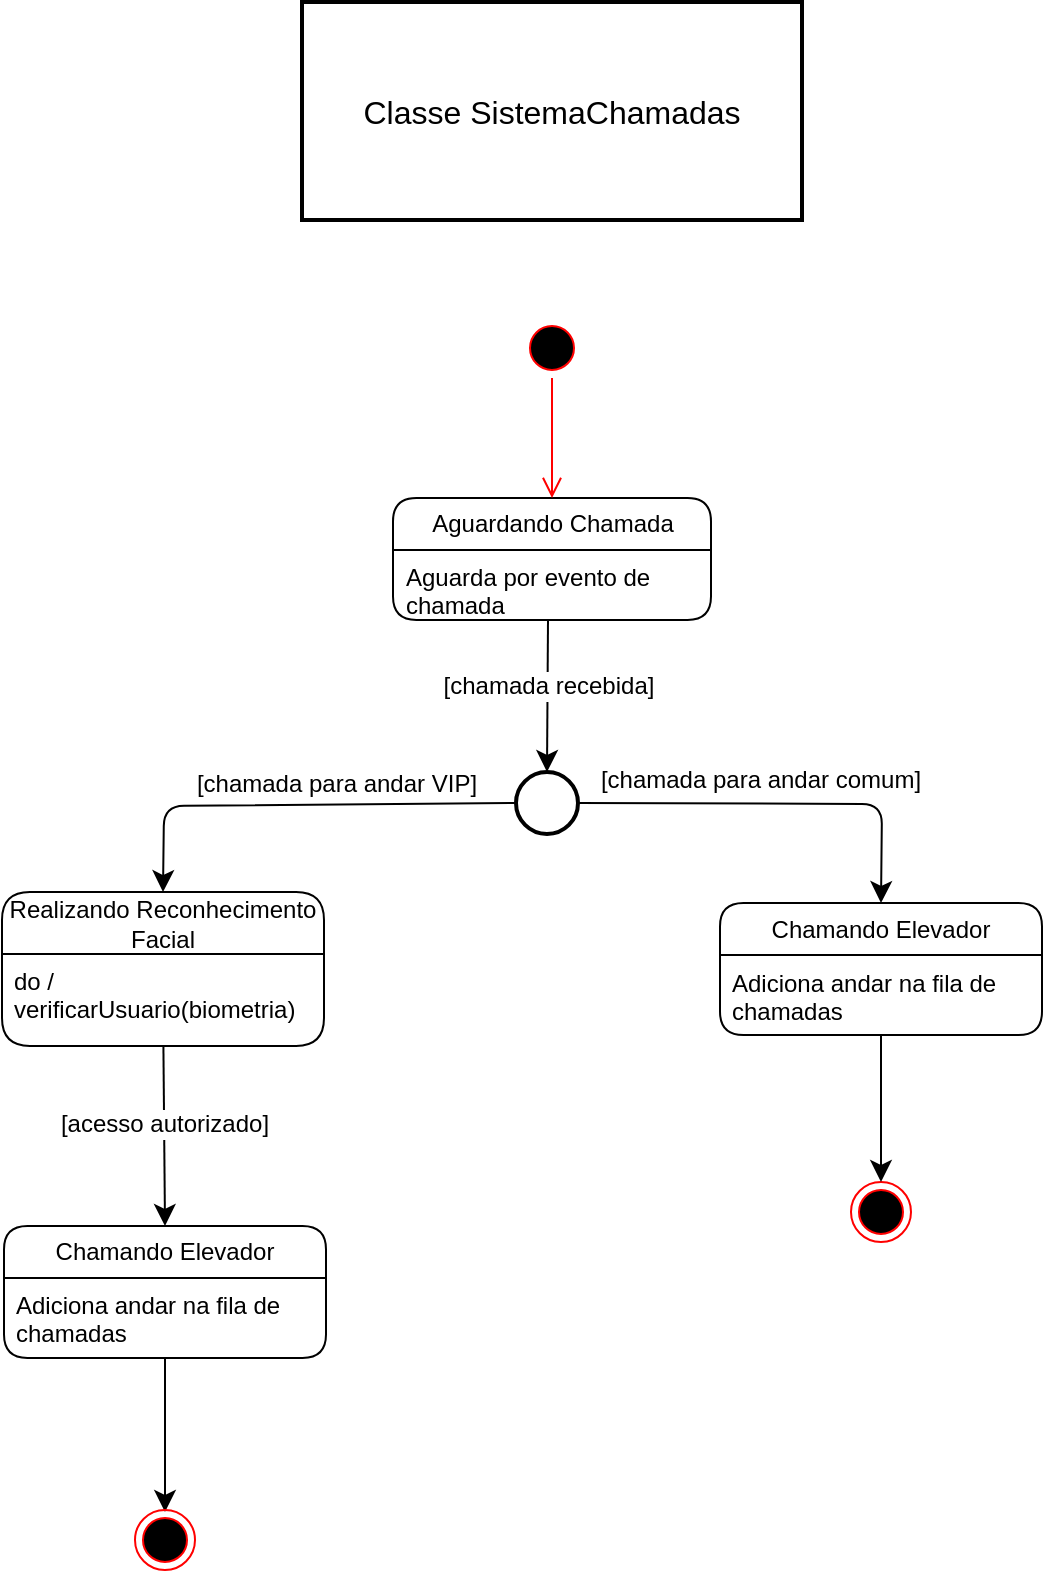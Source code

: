 <mxfile version="24.7.17">
  <diagram name="Page-1" id="PvO7PaFhvo8tSTidr793">
    <mxGraphModel dx="2712" dy="1521" grid="0" gridSize="10" guides="1" tooltips="1" connect="1" arrows="1" fold="1" page="0" pageScale="1" pageWidth="850" pageHeight="1100" math="0" shadow="0">
      <root>
        <mxCell id="0" />
        <mxCell id="1" parent="0" />
        <mxCell id="tGHlBoQcHOteD8q6I_E0-1" value="Classe SistemaChamadas" style="rounded=0;whiteSpace=wrap;html=1;strokeWidth=2;fontSize=16;" parent="1" vertex="1">
          <mxGeometry x="-577" y="-50" width="250" height="109" as="geometry" />
        </mxCell>
        <mxCell id="IoiNk8IZeVNX4eK0WC4M-1" value="Aguardando Chamada" style="swimlane;fontStyle=0;childLayout=stackLayout;horizontal=1;startSize=26;fillColor=none;horizontalStack=0;resizeParent=1;resizeParentMax=0;resizeLast=0;collapsible=1;marginBottom=0;whiteSpace=wrap;html=1;rounded=1;" parent="1" vertex="1">
          <mxGeometry x="-531.5" y="198" width="159" height="61" as="geometry" />
        </mxCell>
        <mxCell id="IoiNk8IZeVNX4eK0WC4M-2" value="Aguarda por evento de chamada" style="text;strokeColor=none;fillColor=none;align=left;verticalAlign=top;spacingLeft=4;spacingRight=4;overflow=hidden;rotatable=0;points=[[0,0.5],[1,0.5]];portConstraint=eastwest;whiteSpace=wrap;html=1;" parent="IoiNk8IZeVNX4eK0WC4M-1" vertex="1">
          <mxGeometry y="26" width="159" height="35" as="geometry" />
        </mxCell>
        <mxCell id="IoiNk8IZeVNX4eK0WC4M-3" value="" style="ellipse;html=1;shape=startState;fillColor=#000000;strokeColor=#ff0000;" parent="1" vertex="1">
          <mxGeometry x="-467" y="108" width="30" height="30" as="geometry" />
        </mxCell>
        <mxCell id="IoiNk8IZeVNX4eK0WC4M-4" value="" style="edgeStyle=orthogonalEdgeStyle;html=1;verticalAlign=bottom;endArrow=open;endSize=8;strokeColor=#ff0000;rounded=0;fontSize=12;curved=1;" parent="1" source="IoiNk8IZeVNX4eK0WC4M-3" edge="1">
          <mxGeometry relative="1" as="geometry">
            <mxPoint x="-452" y="198" as="targetPoint" />
          </mxGeometry>
        </mxCell>
        <mxCell id="UVrMw299oJDWgqpV7a1R-3" style="edgeStyle=none;curved=0;rounded=1;orthogonalLoop=1;jettySize=auto;html=1;exitX=0;exitY=0.5;exitDx=0;exitDy=0;entryX=0.5;entryY=0;entryDx=0;entryDy=0;fontSize=12;startSize=8;endSize=8;" edge="1" parent="1" source="IoiNk8IZeVNX4eK0WC4M-5" target="UVrMw299oJDWgqpV7a1R-1">
          <mxGeometry relative="1" as="geometry">
            <Array as="points">
              <mxPoint x="-646" y="352" />
            </Array>
          </mxGeometry>
        </mxCell>
        <mxCell id="UVrMw299oJDWgqpV7a1R-4" value="[chamada para andar VIP]" style="edgeLabel;html=1;align=center;verticalAlign=middle;resizable=0;points=[];fontSize=12;fontFamily=Helvetica;fontColor=default;labelBackgroundColor=default;" vertex="1" connectable="0" parent="UVrMw299oJDWgqpV7a1R-3">
          <mxGeometry x="-0.008" y="-2" relative="1" as="geometry">
            <mxPoint x="18" y="-9" as="offset" />
          </mxGeometry>
        </mxCell>
        <mxCell id="UVrMw299oJDWgqpV7a1R-14" style="edgeStyle=none;shape=connector;curved=0;rounded=1;orthogonalLoop=1;jettySize=auto;html=1;exitX=1;exitY=0.5;exitDx=0;exitDy=0;entryX=0.5;entryY=0;entryDx=0;entryDy=0;strokeColor=default;align=center;verticalAlign=middle;fontFamily=Helvetica;fontSize=12;fontColor=default;labelBackgroundColor=default;startSize=8;endArrow=classic;endSize=8;" edge="1" parent="1" source="IoiNk8IZeVNX4eK0WC4M-5" target="UVrMw299oJDWgqpV7a1R-12">
          <mxGeometry relative="1" as="geometry">
            <Array as="points">
              <mxPoint x="-287" y="351" />
            </Array>
          </mxGeometry>
        </mxCell>
        <mxCell id="UVrMw299oJDWgqpV7a1R-15" value="[chamada para andar comum]" style="edgeLabel;html=1;align=center;verticalAlign=middle;resizable=0;points=[];fontSize=12;fontFamily=Helvetica;fontColor=default;labelBackgroundColor=default;" vertex="1" connectable="0" parent="UVrMw299oJDWgqpV7a1R-14">
          <mxGeometry x="-0.307" y="3" relative="1" as="geometry">
            <mxPoint x="21" y="-9" as="offset" />
          </mxGeometry>
        </mxCell>
        <mxCell id="IoiNk8IZeVNX4eK0WC4M-5" value="" style="ellipse;whiteSpace=wrap;html=1;aspect=fixed;strokeWidth=2;" parent="1" vertex="1">
          <mxGeometry x="-470" y="335" width="31" height="31" as="geometry" />
        </mxCell>
        <mxCell id="IoiNk8IZeVNX4eK0WC4M-6" style="edgeStyle=none;curved=1;rounded=0;orthogonalLoop=1;jettySize=auto;html=1;exitX=0.5;exitY=1;exitDx=0;exitDy=0;entryX=0.5;entryY=0;entryDx=0;entryDy=0;fontSize=12;startSize=8;endSize=8;" parent="1" target="IoiNk8IZeVNX4eK0WC4M-5" edge="1">
          <mxGeometry relative="1" as="geometry">
            <mxPoint x="-454" y="259" as="sourcePoint" />
          </mxGeometry>
        </mxCell>
        <mxCell id="IoiNk8IZeVNX4eK0WC4M-7" value="[chamada recebida]" style="edgeLabel;html=1;align=center;verticalAlign=middle;resizable=0;points=[];fontSize=12;" parent="IoiNk8IZeVNX4eK0WC4M-6" vertex="1" connectable="0">
          <mxGeometry x="-0.143" relative="1" as="geometry">
            <mxPoint as="offset" />
          </mxGeometry>
        </mxCell>
        <mxCell id="UVrMw299oJDWgqpV7a1R-1" value="Realizando Reconhecimento Facial" style="swimlane;fontStyle=0;childLayout=stackLayout;horizontal=1;startSize=31;fillColor=none;horizontalStack=0;resizeParent=1;resizeParentMax=0;resizeLast=0;collapsible=1;marginBottom=0;whiteSpace=wrap;html=1;rounded=1;" vertex="1" parent="1">
          <mxGeometry x="-727" y="395" width="161" height="77" as="geometry" />
        </mxCell>
        <mxCell id="UVrMw299oJDWgqpV7a1R-2" value="do / verificarUsuario(biometria)" style="text;strokeColor=none;fillColor=none;align=left;verticalAlign=top;spacingLeft=4;spacingRight=4;overflow=hidden;rotatable=0;points=[[0,0.5],[1,0.5]];portConstraint=eastwest;whiteSpace=wrap;html=1;" vertex="1" parent="UVrMw299oJDWgqpV7a1R-1">
          <mxGeometry y="31" width="161" height="46" as="geometry" />
        </mxCell>
        <mxCell id="UVrMw299oJDWgqpV7a1R-5" value="Chamando Elevador" style="swimlane;fontStyle=0;childLayout=stackLayout;horizontal=1;startSize=26;fillColor=none;horizontalStack=0;resizeParent=1;resizeParentMax=0;resizeLast=0;collapsible=1;marginBottom=0;whiteSpace=wrap;html=1;rounded=1;" vertex="1" parent="1">
          <mxGeometry x="-726" y="562" width="161" height="66" as="geometry" />
        </mxCell>
        <mxCell id="UVrMw299oJDWgqpV7a1R-6" value="Adiciona andar na fila de&lt;div&gt;chamadas&lt;/div&gt;" style="text;strokeColor=none;fillColor=none;align=left;verticalAlign=top;spacingLeft=4;spacingRight=4;overflow=hidden;rotatable=0;points=[[0,0.5],[1,0.5]];portConstraint=eastwest;whiteSpace=wrap;html=1;" vertex="1" parent="UVrMw299oJDWgqpV7a1R-5">
          <mxGeometry y="26" width="161" height="40" as="geometry" />
        </mxCell>
        <mxCell id="UVrMw299oJDWgqpV7a1R-7" style="edgeStyle=none;shape=connector;curved=0;rounded=1;orthogonalLoop=1;jettySize=auto;html=1;entryX=0.5;entryY=0;entryDx=0;entryDy=0;strokeColor=default;align=center;verticalAlign=middle;fontFamily=Helvetica;fontSize=12;fontColor=default;labelBackgroundColor=default;startSize=8;endArrow=classic;endSize=8;" edge="1" parent="1" source="UVrMw299oJDWgqpV7a1R-2" target="UVrMw299oJDWgqpV7a1R-5">
          <mxGeometry relative="1" as="geometry" />
        </mxCell>
        <mxCell id="UVrMw299oJDWgqpV7a1R-8" value="[acesso autorizado]" style="edgeLabel;html=1;align=center;verticalAlign=middle;resizable=0;points=[];fontSize=12;fontFamily=Helvetica;fontColor=default;labelBackgroundColor=default;" vertex="1" connectable="0" parent="UVrMw299oJDWgqpV7a1R-7">
          <mxGeometry x="-0.148" relative="1" as="geometry">
            <mxPoint as="offset" />
          </mxGeometry>
        </mxCell>
        <mxCell id="UVrMw299oJDWgqpV7a1R-10" style="edgeStyle=none;shape=connector;curved=0;rounded=1;orthogonalLoop=1;jettySize=auto;html=1;entryX=0.5;entryY=0;entryDx=0;entryDy=0;strokeColor=default;align=center;verticalAlign=middle;fontFamily=Helvetica;fontSize=12;fontColor=default;labelBackgroundColor=default;startSize=8;endArrow=classic;endSize=8;" edge="1" parent="1" source="UVrMw299oJDWgqpV7a1R-6">
          <mxGeometry relative="1" as="geometry">
            <mxPoint x="-645.5" y="705" as="targetPoint" />
          </mxGeometry>
        </mxCell>
        <mxCell id="UVrMw299oJDWgqpV7a1R-11" value="" style="ellipse;html=1;shape=endState;fillColor=#000000;strokeColor=#ff0000;fontFamily=Helvetica;fontSize=12;fontColor=default;labelBackgroundColor=default;" vertex="1" parent="1">
          <mxGeometry x="-660.5" y="704" width="30" height="30" as="geometry" />
        </mxCell>
        <mxCell id="UVrMw299oJDWgqpV7a1R-12" value="Chamando Elevador" style="swimlane;fontStyle=0;childLayout=stackLayout;horizontal=1;startSize=26;fillColor=none;horizontalStack=0;resizeParent=1;resizeParentMax=0;resizeLast=0;collapsible=1;marginBottom=0;whiteSpace=wrap;html=1;rounded=1;" vertex="1" parent="1">
          <mxGeometry x="-368" y="400.5" width="161" height="66" as="geometry" />
        </mxCell>
        <mxCell id="UVrMw299oJDWgqpV7a1R-13" value="Adiciona andar na fila de&lt;div&gt;chamadas&lt;/div&gt;" style="text;strokeColor=none;fillColor=none;align=left;verticalAlign=top;spacingLeft=4;spacingRight=4;overflow=hidden;rotatable=0;points=[[0,0.5],[1,0.5]];portConstraint=eastwest;whiteSpace=wrap;html=1;" vertex="1" parent="UVrMw299oJDWgqpV7a1R-12">
          <mxGeometry y="26" width="161" height="40" as="geometry" />
        </mxCell>
        <mxCell id="UVrMw299oJDWgqpV7a1R-16" value="" style="ellipse;html=1;shape=endState;fillColor=#000000;strokeColor=#ff0000;fontFamily=Helvetica;fontSize=12;fontColor=default;labelBackgroundColor=default;" vertex="1" parent="1">
          <mxGeometry x="-302.5" y="540" width="30" height="30" as="geometry" />
        </mxCell>
        <mxCell id="UVrMw299oJDWgqpV7a1R-17" style="edgeStyle=none;shape=connector;curved=0;rounded=1;orthogonalLoop=1;jettySize=auto;html=1;entryX=0.5;entryY=0;entryDx=0;entryDy=0;strokeColor=default;align=center;verticalAlign=middle;fontFamily=Helvetica;fontSize=12;fontColor=default;labelBackgroundColor=default;startSize=8;endArrow=classic;endSize=8;" edge="1" parent="1" source="UVrMw299oJDWgqpV7a1R-13" target="UVrMw299oJDWgqpV7a1R-16">
          <mxGeometry relative="1" as="geometry" />
        </mxCell>
      </root>
    </mxGraphModel>
  </diagram>
</mxfile>
